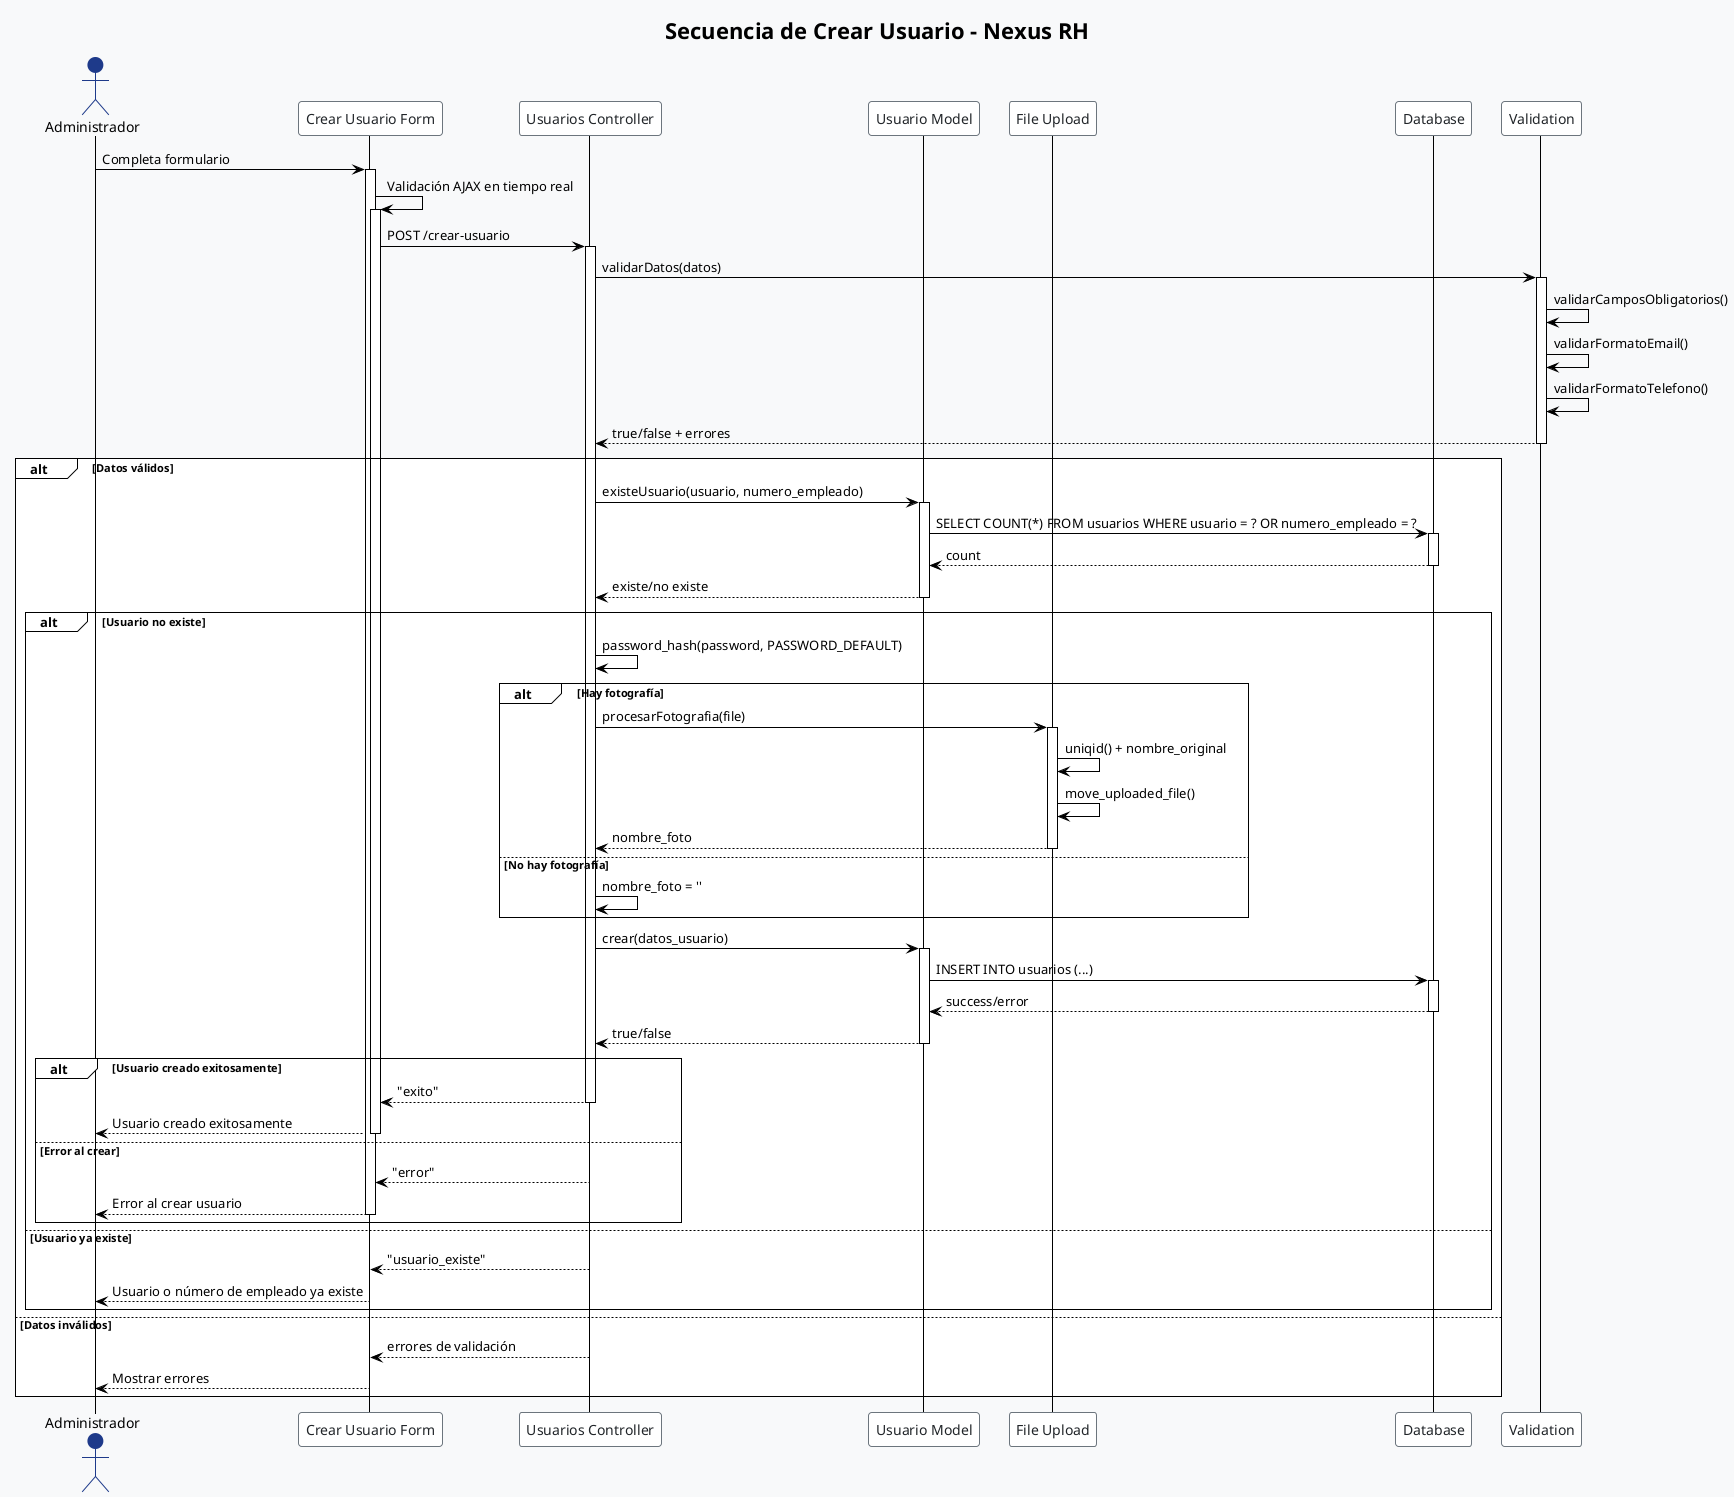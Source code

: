 @startuml "Nexus RH - Secuencia de Crear Usuario"
!theme plain
skinparam backgroundColor #F8F9FA
skinparam participant {
    BackgroundColor #FFFFFF
    BorderColor #6c757d
    FontColor #212529
}
skinparam actor {
    BackgroundColor #1e3a8a
    BorderColor #1e3a8a
    FontColor #000000
}

title "Secuencia de Crear Usuario - Nexus RH"

actor Administrador
participant "Crear Usuario Form" as Form
participant "Usuarios Controller" as Controller
participant "Usuario Model" as Model
participant "File Upload" as Upload
participant "Database" as DB
participant "Validation" as Validation

Administrador -> Form: Completa formulario
activate Form

Form -> Form: Validación AJAX en tiempo real
activate Form

Form -> Controller: POST /crear-usuario
activate Controller

Controller -> Validation: validarDatos(datos)
activate Validation
Validation -> Validation: validarCamposObligatorios()
Validation -> Validation: validarFormatoEmail()
Validation -> Validation: validarFormatoTelefono()
Validation --> Controller: true/false + errores
deactivate Validation

alt Datos válidos
    Controller -> Model: existeUsuario(usuario, numero_empleado)
    activate Model
    
    Model -> DB: SELECT COUNT(*) FROM usuarios WHERE usuario = ? OR numero_empleado = ?
    activate DB
    DB --> Model: count
    deactivate DB
    
    Model --> Controller: existe/no existe
    deactivate Model
    
    alt Usuario no existe
        Controller -> Controller: password_hash(password, PASSWORD_DEFAULT)
        
        alt Hay fotografía
            Controller -> Upload: procesarFotografia(file)
            activate Upload
            Upload -> Upload: uniqid() + nombre_original
            Upload -> Upload: move_uploaded_file()
            Upload --> Controller: nombre_foto
            deactivate Upload
        else No hay fotografía
            Controller -> Controller: nombre_foto = ''
        end
        
        Controller -> Model: crear(datos_usuario)
        activate Model
        
        Model -> DB: INSERT INTO usuarios (...)
        activate DB
        DB --> Model: success/error
        deactivate DB
        
        Model --> Controller: true/false
        deactivate Model
        
        alt Usuario creado exitosamente
            Controller --> Form: "exito"
            deactivate Controller
            Form --> Administrador: Usuario creado exitosamente
            deactivate Form
        else Error al crear
            Controller --> Form: "error"
            deactivate Controller
            Form --> Administrador: Error al crear usuario
            deactivate Form
        end
        
    else Usuario ya existe
        Controller --> Form: "usuario_existe"
        deactivate Controller
        Form --> Administrador: Usuario o número de empleado ya existe
        deactivate Form
    end
    
else Datos inválidos
    Controller --> Form: errores de validación
    deactivate Controller
    Form --> Administrador: Mostrar errores
    deactivate Form
end

@enduml 